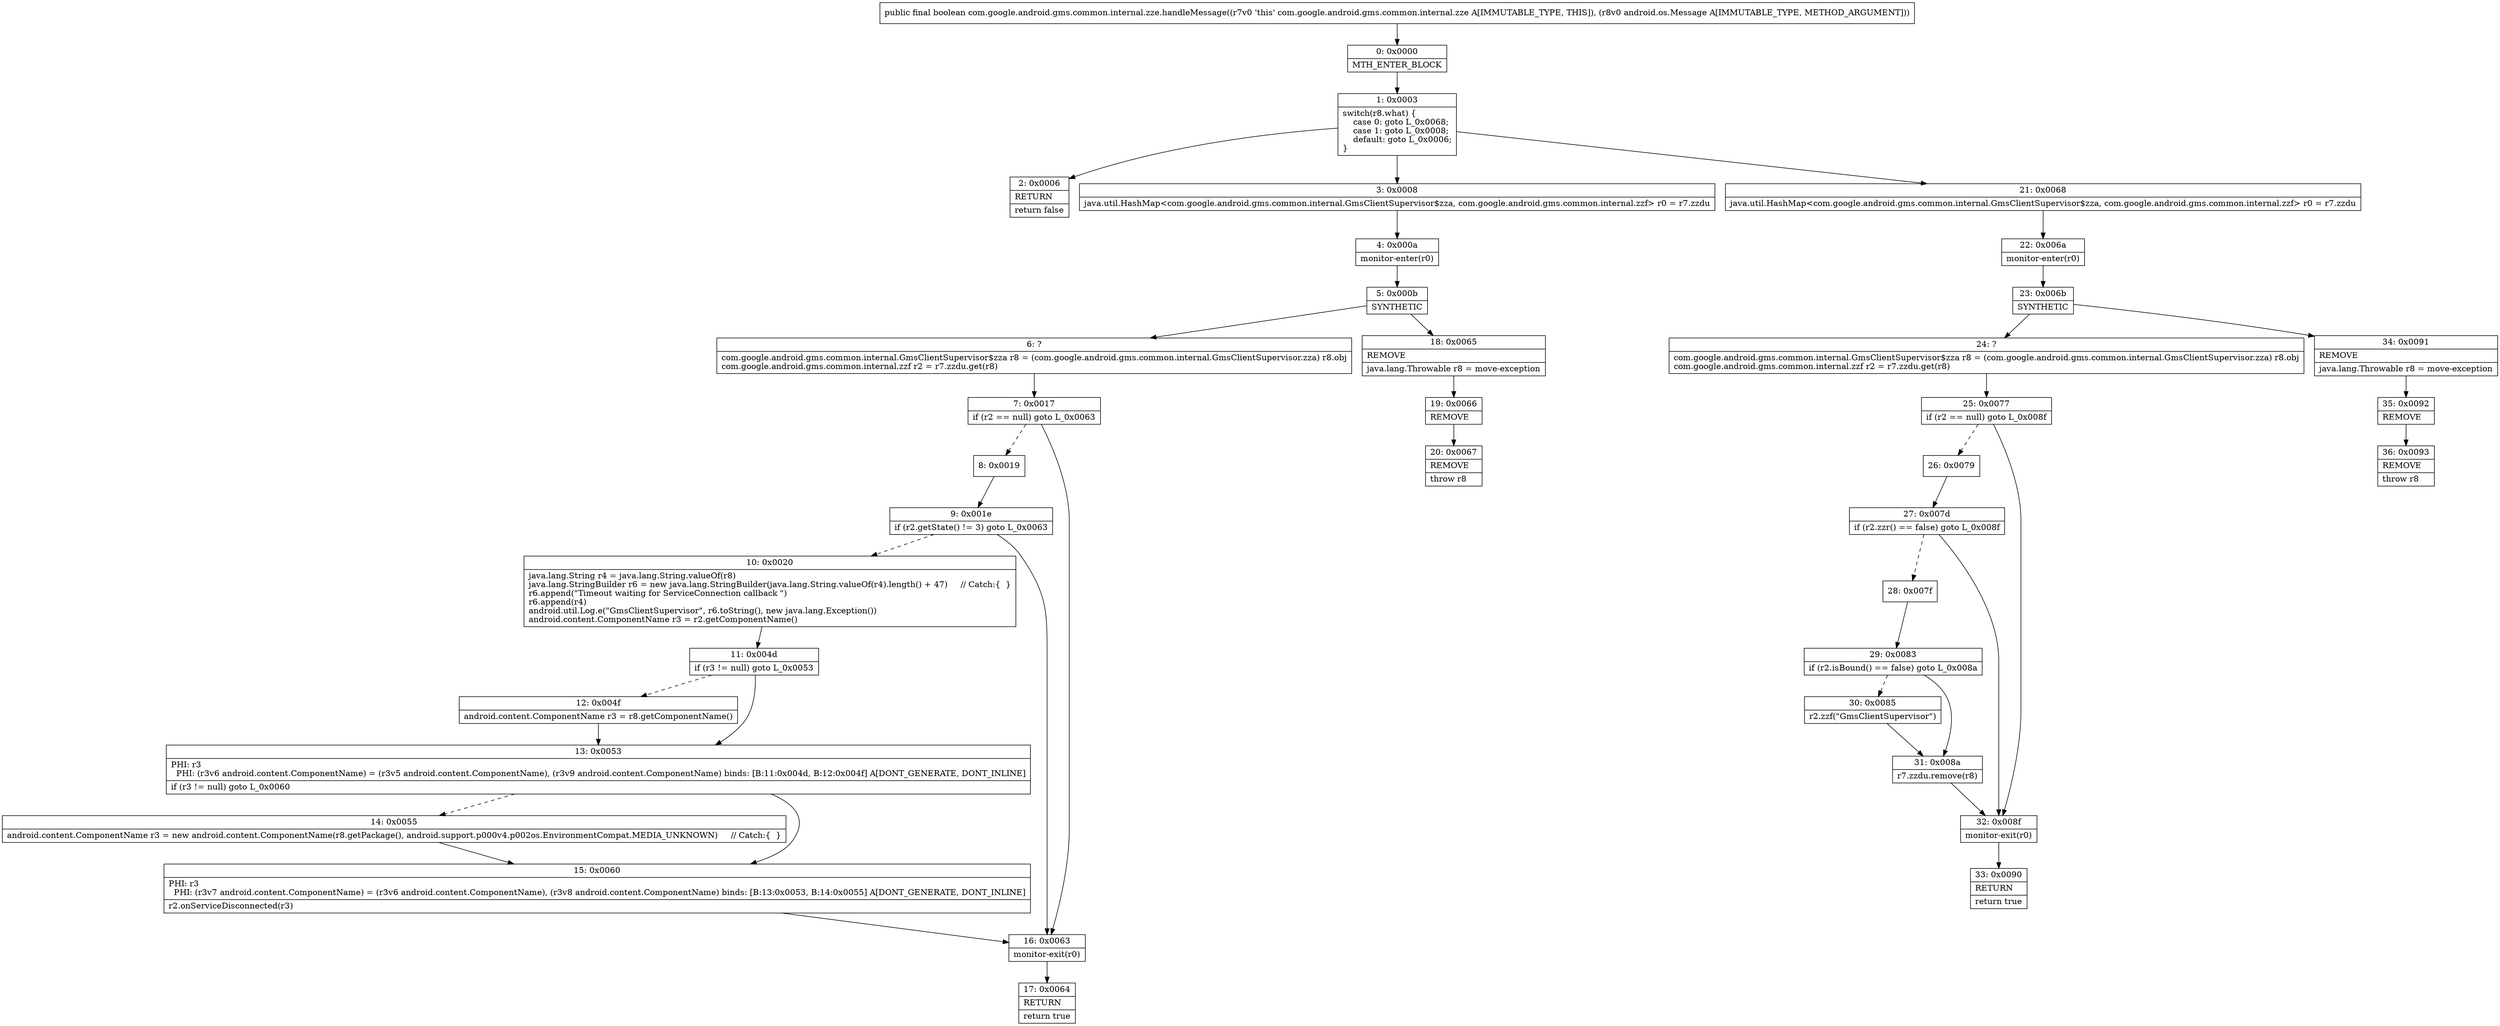 digraph "CFG forcom.google.android.gms.common.internal.zze.handleMessage(Landroid\/os\/Message;)Z" {
Node_0 [shape=record,label="{0\:\ 0x0000|MTH_ENTER_BLOCK\l}"];
Node_1 [shape=record,label="{1\:\ 0x0003|switch(r8.what) \{\l    case 0: goto L_0x0068;\l    case 1: goto L_0x0008;\l    default: goto L_0x0006;\l\}\l}"];
Node_2 [shape=record,label="{2\:\ 0x0006|RETURN\l|return false\l}"];
Node_3 [shape=record,label="{3\:\ 0x0008|java.util.HashMap\<com.google.android.gms.common.internal.GmsClientSupervisor$zza, com.google.android.gms.common.internal.zzf\> r0 = r7.zzdu\l}"];
Node_4 [shape=record,label="{4\:\ 0x000a|monitor\-enter(r0)\l}"];
Node_5 [shape=record,label="{5\:\ 0x000b|SYNTHETIC\l}"];
Node_6 [shape=record,label="{6\:\ ?|com.google.android.gms.common.internal.GmsClientSupervisor$zza r8 = (com.google.android.gms.common.internal.GmsClientSupervisor.zza) r8.obj\lcom.google.android.gms.common.internal.zzf r2 = r7.zzdu.get(r8)\l}"];
Node_7 [shape=record,label="{7\:\ 0x0017|if (r2 == null) goto L_0x0063\l}"];
Node_8 [shape=record,label="{8\:\ 0x0019}"];
Node_9 [shape=record,label="{9\:\ 0x001e|if (r2.getState() != 3) goto L_0x0063\l}"];
Node_10 [shape=record,label="{10\:\ 0x0020|java.lang.String r4 = java.lang.String.valueOf(r8)\ljava.lang.StringBuilder r6 = new java.lang.StringBuilder(java.lang.String.valueOf(r4).length() + 47)     \/\/ Catch:\{  \}\lr6.append(\"Timeout waiting for ServiceConnection callback \")\lr6.append(r4)\landroid.util.Log.e(\"GmsClientSupervisor\", r6.toString(), new java.lang.Exception())\landroid.content.ComponentName r3 = r2.getComponentName()\l}"];
Node_11 [shape=record,label="{11\:\ 0x004d|if (r3 != null) goto L_0x0053\l}"];
Node_12 [shape=record,label="{12\:\ 0x004f|android.content.ComponentName r3 = r8.getComponentName()\l}"];
Node_13 [shape=record,label="{13\:\ 0x0053|PHI: r3 \l  PHI: (r3v6 android.content.ComponentName) = (r3v5 android.content.ComponentName), (r3v9 android.content.ComponentName) binds: [B:11:0x004d, B:12:0x004f] A[DONT_GENERATE, DONT_INLINE]\l|if (r3 != null) goto L_0x0060\l}"];
Node_14 [shape=record,label="{14\:\ 0x0055|android.content.ComponentName r3 = new android.content.ComponentName(r8.getPackage(), android.support.p000v4.p002os.EnvironmentCompat.MEDIA_UNKNOWN)     \/\/ Catch:\{  \}\l}"];
Node_15 [shape=record,label="{15\:\ 0x0060|PHI: r3 \l  PHI: (r3v7 android.content.ComponentName) = (r3v6 android.content.ComponentName), (r3v8 android.content.ComponentName) binds: [B:13:0x0053, B:14:0x0055] A[DONT_GENERATE, DONT_INLINE]\l|r2.onServiceDisconnected(r3)\l}"];
Node_16 [shape=record,label="{16\:\ 0x0063|monitor\-exit(r0)\l}"];
Node_17 [shape=record,label="{17\:\ 0x0064|RETURN\l|return true\l}"];
Node_18 [shape=record,label="{18\:\ 0x0065|REMOVE\l|java.lang.Throwable r8 = move\-exception\l}"];
Node_19 [shape=record,label="{19\:\ 0x0066|REMOVE\l}"];
Node_20 [shape=record,label="{20\:\ 0x0067|REMOVE\l|throw r8\l}"];
Node_21 [shape=record,label="{21\:\ 0x0068|java.util.HashMap\<com.google.android.gms.common.internal.GmsClientSupervisor$zza, com.google.android.gms.common.internal.zzf\> r0 = r7.zzdu\l}"];
Node_22 [shape=record,label="{22\:\ 0x006a|monitor\-enter(r0)\l}"];
Node_23 [shape=record,label="{23\:\ 0x006b|SYNTHETIC\l}"];
Node_24 [shape=record,label="{24\:\ ?|com.google.android.gms.common.internal.GmsClientSupervisor$zza r8 = (com.google.android.gms.common.internal.GmsClientSupervisor.zza) r8.obj\lcom.google.android.gms.common.internal.zzf r2 = r7.zzdu.get(r8)\l}"];
Node_25 [shape=record,label="{25\:\ 0x0077|if (r2 == null) goto L_0x008f\l}"];
Node_26 [shape=record,label="{26\:\ 0x0079}"];
Node_27 [shape=record,label="{27\:\ 0x007d|if (r2.zzr() == false) goto L_0x008f\l}"];
Node_28 [shape=record,label="{28\:\ 0x007f}"];
Node_29 [shape=record,label="{29\:\ 0x0083|if (r2.isBound() == false) goto L_0x008a\l}"];
Node_30 [shape=record,label="{30\:\ 0x0085|r2.zzf(\"GmsClientSupervisor\")\l}"];
Node_31 [shape=record,label="{31\:\ 0x008a|r7.zzdu.remove(r8)\l}"];
Node_32 [shape=record,label="{32\:\ 0x008f|monitor\-exit(r0)\l}"];
Node_33 [shape=record,label="{33\:\ 0x0090|RETURN\l|return true\l}"];
Node_34 [shape=record,label="{34\:\ 0x0091|REMOVE\l|java.lang.Throwable r8 = move\-exception\l}"];
Node_35 [shape=record,label="{35\:\ 0x0092|REMOVE\l}"];
Node_36 [shape=record,label="{36\:\ 0x0093|REMOVE\l|throw r8\l}"];
MethodNode[shape=record,label="{public final boolean com.google.android.gms.common.internal.zze.handleMessage((r7v0 'this' com.google.android.gms.common.internal.zze A[IMMUTABLE_TYPE, THIS]), (r8v0 android.os.Message A[IMMUTABLE_TYPE, METHOD_ARGUMENT])) }"];
MethodNode -> Node_0;
Node_0 -> Node_1;
Node_1 -> Node_2;
Node_1 -> Node_3;
Node_1 -> Node_21;
Node_3 -> Node_4;
Node_4 -> Node_5;
Node_5 -> Node_6;
Node_5 -> Node_18;
Node_6 -> Node_7;
Node_7 -> Node_8[style=dashed];
Node_7 -> Node_16;
Node_8 -> Node_9;
Node_9 -> Node_10[style=dashed];
Node_9 -> Node_16;
Node_10 -> Node_11;
Node_11 -> Node_12[style=dashed];
Node_11 -> Node_13;
Node_12 -> Node_13;
Node_13 -> Node_14[style=dashed];
Node_13 -> Node_15;
Node_14 -> Node_15;
Node_15 -> Node_16;
Node_16 -> Node_17;
Node_18 -> Node_19;
Node_19 -> Node_20;
Node_21 -> Node_22;
Node_22 -> Node_23;
Node_23 -> Node_24;
Node_23 -> Node_34;
Node_24 -> Node_25;
Node_25 -> Node_26[style=dashed];
Node_25 -> Node_32;
Node_26 -> Node_27;
Node_27 -> Node_28[style=dashed];
Node_27 -> Node_32;
Node_28 -> Node_29;
Node_29 -> Node_30[style=dashed];
Node_29 -> Node_31;
Node_30 -> Node_31;
Node_31 -> Node_32;
Node_32 -> Node_33;
Node_34 -> Node_35;
Node_35 -> Node_36;
}

